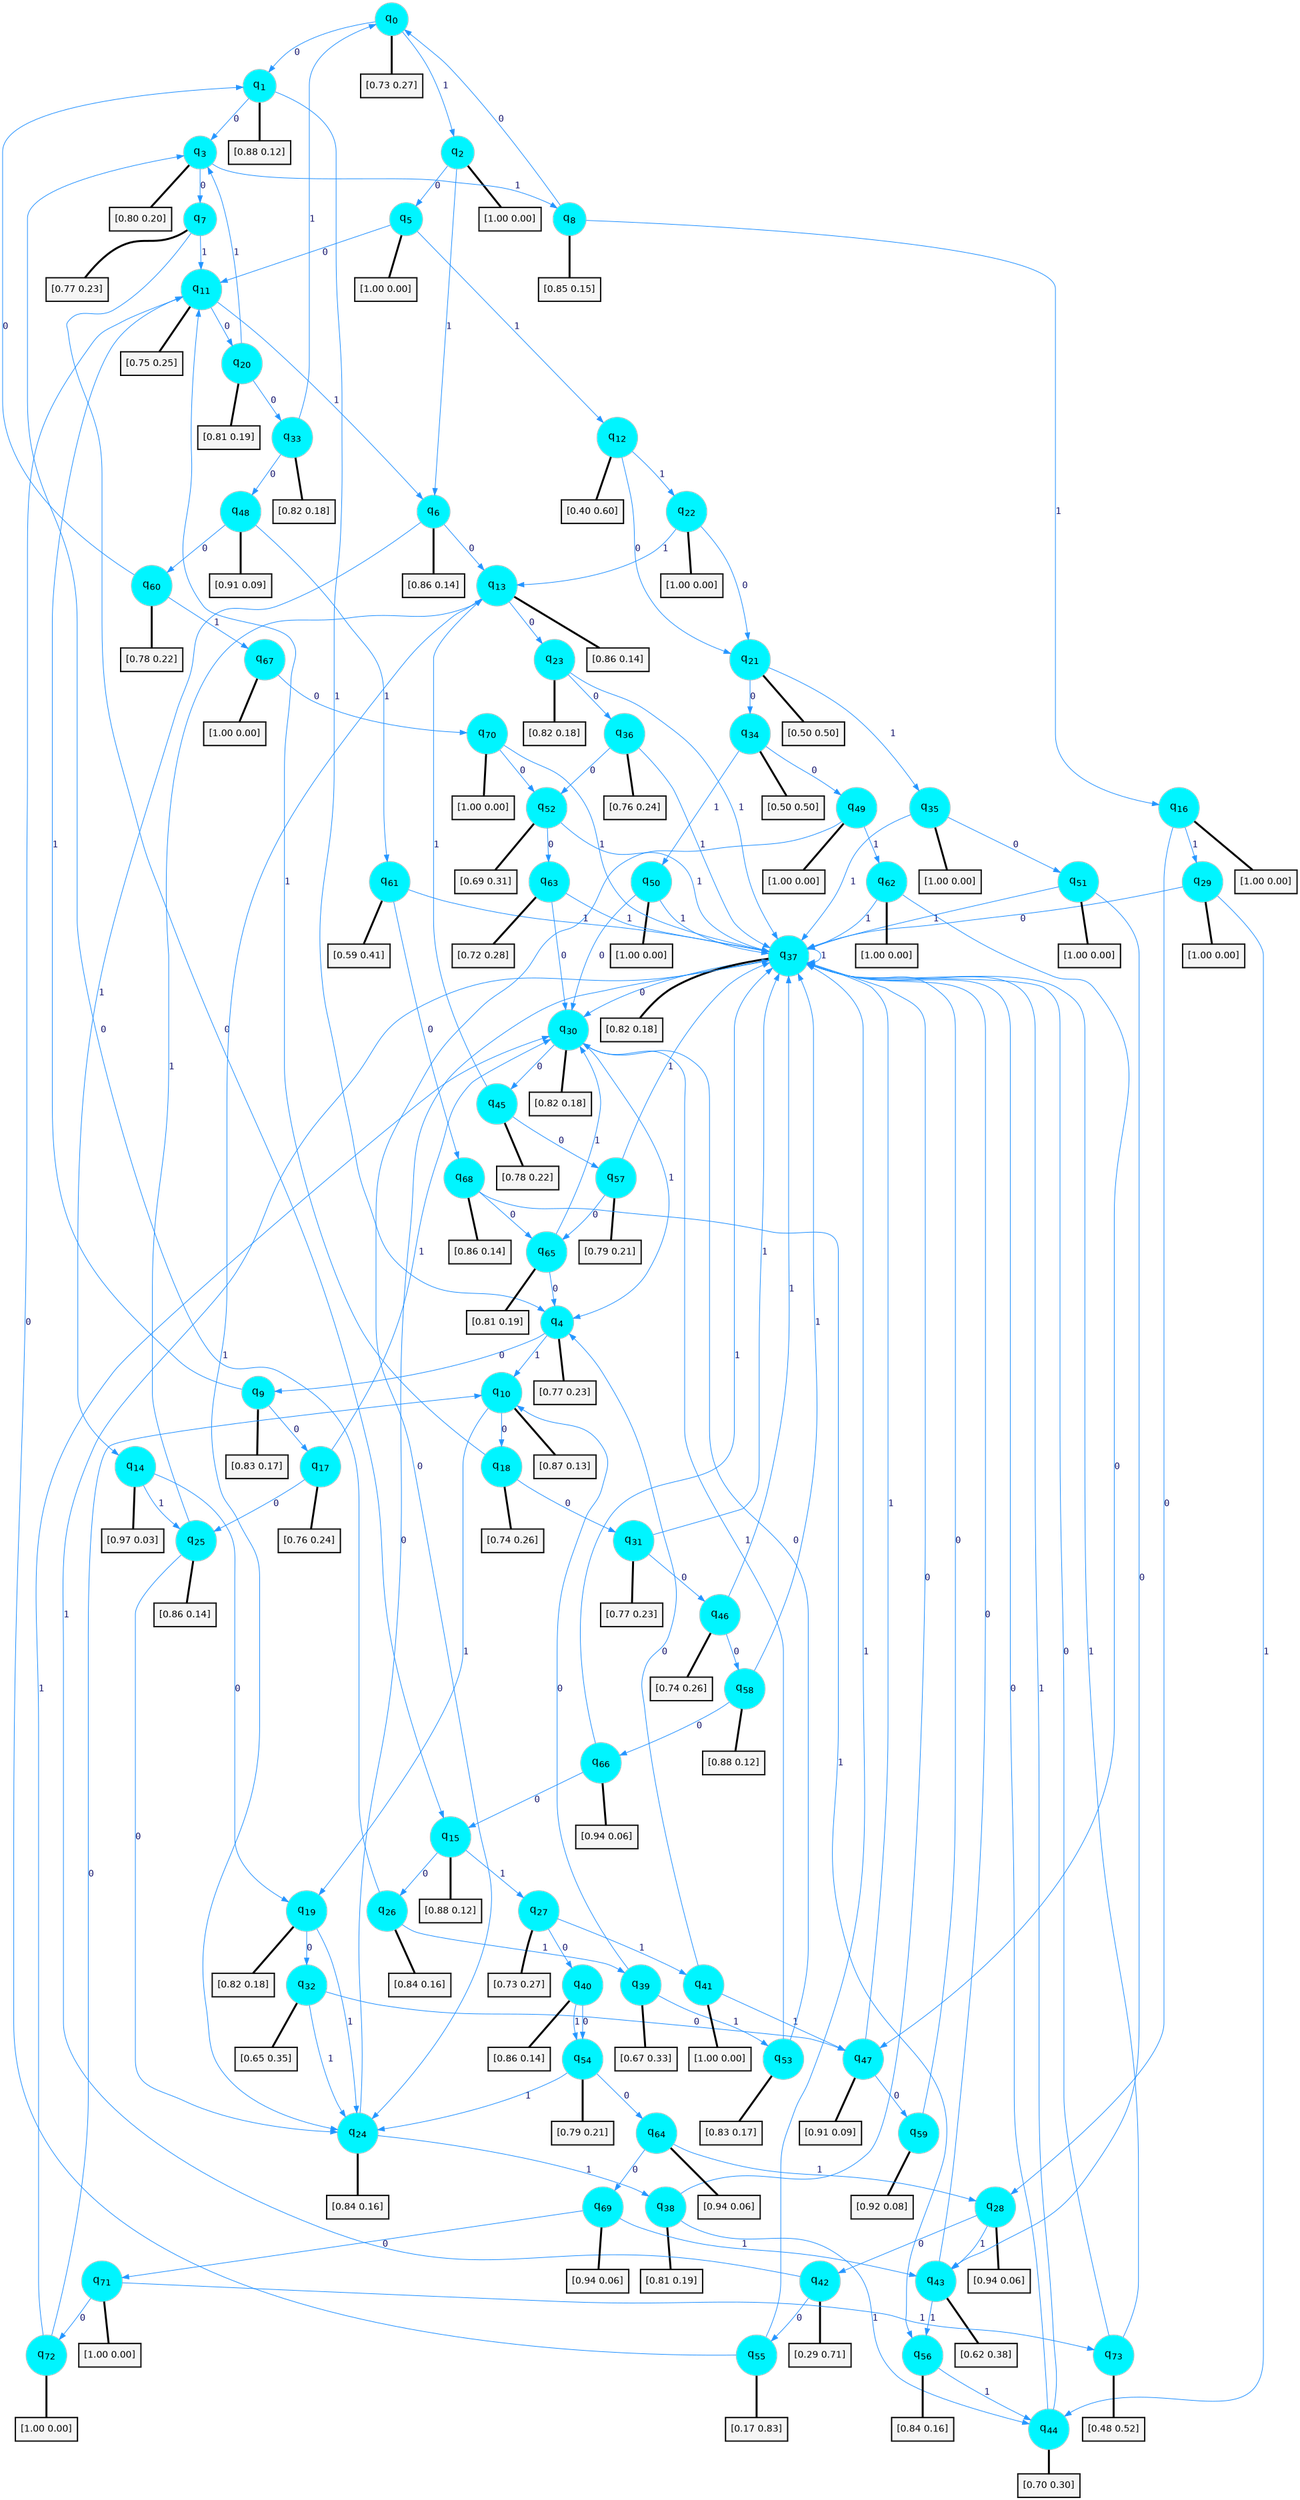 digraph G {
graph [
bgcolor=transparent, dpi=300, rankdir=TD, size="40,25"];
node [
color=gray, fillcolor=turquoise1, fontcolor=black, fontname=Helvetica, fontsize=16, fontweight=bold, shape=circle, style=filled];
edge [
arrowsize=1, color=dodgerblue1, fontcolor=midnightblue, fontname=courier, fontweight=bold, penwidth=1, style=solid, weight=20];
0[label=<q<SUB>0</SUB>>];
1[label=<q<SUB>1</SUB>>];
2[label=<q<SUB>2</SUB>>];
3[label=<q<SUB>3</SUB>>];
4[label=<q<SUB>4</SUB>>];
5[label=<q<SUB>5</SUB>>];
6[label=<q<SUB>6</SUB>>];
7[label=<q<SUB>7</SUB>>];
8[label=<q<SUB>8</SUB>>];
9[label=<q<SUB>9</SUB>>];
10[label=<q<SUB>10</SUB>>];
11[label=<q<SUB>11</SUB>>];
12[label=<q<SUB>12</SUB>>];
13[label=<q<SUB>13</SUB>>];
14[label=<q<SUB>14</SUB>>];
15[label=<q<SUB>15</SUB>>];
16[label=<q<SUB>16</SUB>>];
17[label=<q<SUB>17</SUB>>];
18[label=<q<SUB>18</SUB>>];
19[label=<q<SUB>19</SUB>>];
20[label=<q<SUB>20</SUB>>];
21[label=<q<SUB>21</SUB>>];
22[label=<q<SUB>22</SUB>>];
23[label=<q<SUB>23</SUB>>];
24[label=<q<SUB>24</SUB>>];
25[label=<q<SUB>25</SUB>>];
26[label=<q<SUB>26</SUB>>];
27[label=<q<SUB>27</SUB>>];
28[label=<q<SUB>28</SUB>>];
29[label=<q<SUB>29</SUB>>];
30[label=<q<SUB>30</SUB>>];
31[label=<q<SUB>31</SUB>>];
32[label=<q<SUB>32</SUB>>];
33[label=<q<SUB>33</SUB>>];
34[label=<q<SUB>34</SUB>>];
35[label=<q<SUB>35</SUB>>];
36[label=<q<SUB>36</SUB>>];
37[label=<q<SUB>37</SUB>>];
38[label=<q<SUB>38</SUB>>];
39[label=<q<SUB>39</SUB>>];
40[label=<q<SUB>40</SUB>>];
41[label=<q<SUB>41</SUB>>];
42[label=<q<SUB>42</SUB>>];
43[label=<q<SUB>43</SUB>>];
44[label=<q<SUB>44</SUB>>];
45[label=<q<SUB>45</SUB>>];
46[label=<q<SUB>46</SUB>>];
47[label=<q<SUB>47</SUB>>];
48[label=<q<SUB>48</SUB>>];
49[label=<q<SUB>49</SUB>>];
50[label=<q<SUB>50</SUB>>];
51[label=<q<SUB>51</SUB>>];
52[label=<q<SUB>52</SUB>>];
53[label=<q<SUB>53</SUB>>];
54[label=<q<SUB>54</SUB>>];
55[label=<q<SUB>55</SUB>>];
56[label=<q<SUB>56</SUB>>];
57[label=<q<SUB>57</SUB>>];
58[label=<q<SUB>58</SUB>>];
59[label=<q<SUB>59</SUB>>];
60[label=<q<SUB>60</SUB>>];
61[label=<q<SUB>61</SUB>>];
62[label=<q<SUB>62</SUB>>];
63[label=<q<SUB>63</SUB>>];
64[label=<q<SUB>64</SUB>>];
65[label=<q<SUB>65</SUB>>];
66[label=<q<SUB>66</SUB>>];
67[label=<q<SUB>67</SUB>>];
68[label=<q<SUB>68</SUB>>];
69[label=<q<SUB>69</SUB>>];
70[label=<q<SUB>70</SUB>>];
71[label=<q<SUB>71</SUB>>];
72[label=<q<SUB>72</SUB>>];
73[label=<q<SUB>73</SUB>>];
74[label="[0.73 0.27]", shape=box,fontcolor=black, fontname=Helvetica, fontsize=14, penwidth=2, fillcolor=whitesmoke,color=black];
75[label="[0.88 0.12]", shape=box,fontcolor=black, fontname=Helvetica, fontsize=14, penwidth=2, fillcolor=whitesmoke,color=black];
76[label="[1.00 0.00]", shape=box,fontcolor=black, fontname=Helvetica, fontsize=14, penwidth=2, fillcolor=whitesmoke,color=black];
77[label="[0.80 0.20]", shape=box,fontcolor=black, fontname=Helvetica, fontsize=14, penwidth=2, fillcolor=whitesmoke,color=black];
78[label="[0.77 0.23]", shape=box,fontcolor=black, fontname=Helvetica, fontsize=14, penwidth=2, fillcolor=whitesmoke,color=black];
79[label="[1.00 0.00]", shape=box,fontcolor=black, fontname=Helvetica, fontsize=14, penwidth=2, fillcolor=whitesmoke,color=black];
80[label="[0.86 0.14]", shape=box,fontcolor=black, fontname=Helvetica, fontsize=14, penwidth=2, fillcolor=whitesmoke,color=black];
81[label="[0.77 0.23]", shape=box,fontcolor=black, fontname=Helvetica, fontsize=14, penwidth=2, fillcolor=whitesmoke,color=black];
82[label="[0.85 0.15]", shape=box,fontcolor=black, fontname=Helvetica, fontsize=14, penwidth=2, fillcolor=whitesmoke,color=black];
83[label="[0.83 0.17]", shape=box,fontcolor=black, fontname=Helvetica, fontsize=14, penwidth=2, fillcolor=whitesmoke,color=black];
84[label="[0.87 0.13]", shape=box,fontcolor=black, fontname=Helvetica, fontsize=14, penwidth=2, fillcolor=whitesmoke,color=black];
85[label="[0.75 0.25]", shape=box,fontcolor=black, fontname=Helvetica, fontsize=14, penwidth=2, fillcolor=whitesmoke,color=black];
86[label="[0.40 0.60]", shape=box,fontcolor=black, fontname=Helvetica, fontsize=14, penwidth=2, fillcolor=whitesmoke,color=black];
87[label="[0.86 0.14]", shape=box,fontcolor=black, fontname=Helvetica, fontsize=14, penwidth=2, fillcolor=whitesmoke,color=black];
88[label="[0.97 0.03]", shape=box,fontcolor=black, fontname=Helvetica, fontsize=14, penwidth=2, fillcolor=whitesmoke,color=black];
89[label="[0.88 0.12]", shape=box,fontcolor=black, fontname=Helvetica, fontsize=14, penwidth=2, fillcolor=whitesmoke,color=black];
90[label="[1.00 0.00]", shape=box,fontcolor=black, fontname=Helvetica, fontsize=14, penwidth=2, fillcolor=whitesmoke,color=black];
91[label="[0.76 0.24]", shape=box,fontcolor=black, fontname=Helvetica, fontsize=14, penwidth=2, fillcolor=whitesmoke,color=black];
92[label="[0.74 0.26]", shape=box,fontcolor=black, fontname=Helvetica, fontsize=14, penwidth=2, fillcolor=whitesmoke,color=black];
93[label="[0.82 0.18]", shape=box,fontcolor=black, fontname=Helvetica, fontsize=14, penwidth=2, fillcolor=whitesmoke,color=black];
94[label="[0.81 0.19]", shape=box,fontcolor=black, fontname=Helvetica, fontsize=14, penwidth=2, fillcolor=whitesmoke,color=black];
95[label="[0.50 0.50]", shape=box,fontcolor=black, fontname=Helvetica, fontsize=14, penwidth=2, fillcolor=whitesmoke,color=black];
96[label="[1.00 0.00]", shape=box,fontcolor=black, fontname=Helvetica, fontsize=14, penwidth=2, fillcolor=whitesmoke,color=black];
97[label="[0.82 0.18]", shape=box,fontcolor=black, fontname=Helvetica, fontsize=14, penwidth=2, fillcolor=whitesmoke,color=black];
98[label="[0.84 0.16]", shape=box,fontcolor=black, fontname=Helvetica, fontsize=14, penwidth=2, fillcolor=whitesmoke,color=black];
99[label="[0.86 0.14]", shape=box,fontcolor=black, fontname=Helvetica, fontsize=14, penwidth=2, fillcolor=whitesmoke,color=black];
100[label="[0.84 0.16]", shape=box,fontcolor=black, fontname=Helvetica, fontsize=14, penwidth=2, fillcolor=whitesmoke,color=black];
101[label="[0.73 0.27]", shape=box,fontcolor=black, fontname=Helvetica, fontsize=14, penwidth=2, fillcolor=whitesmoke,color=black];
102[label="[0.94 0.06]", shape=box,fontcolor=black, fontname=Helvetica, fontsize=14, penwidth=2, fillcolor=whitesmoke,color=black];
103[label="[1.00 0.00]", shape=box,fontcolor=black, fontname=Helvetica, fontsize=14, penwidth=2, fillcolor=whitesmoke,color=black];
104[label="[0.82 0.18]", shape=box,fontcolor=black, fontname=Helvetica, fontsize=14, penwidth=2, fillcolor=whitesmoke,color=black];
105[label="[0.77 0.23]", shape=box,fontcolor=black, fontname=Helvetica, fontsize=14, penwidth=2, fillcolor=whitesmoke,color=black];
106[label="[0.65 0.35]", shape=box,fontcolor=black, fontname=Helvetica, fontsize=14, penwidth=2, fillcolor=whitesmoke,color=black];
107[label="[0.82 0.18]", shape=box,fontcolor=black, fontname=Helvetica, fontsize=14, penwidth=2, fillcolor=whitesmoke,color=black];
108[label="[0.50 0.50]", shape=box,fontcolor=black, fontname=Helvetica, fontsize=14, penwidth=2, fillcolor=whitesmoke,color=black];
109[label="[1.00 0.00]", shape=box,fontcolor=black, fontname=Helvetica, fontsize=14, penwidth=2, fillcolor=whitesmoke,color=black];
110[label="[0.76 0.24]", shape=box,fontcolor=black, fontname=Helvetica, fontsize=14, penwidth=2, fillcolor=whitesmoke,color=black];
111[label="[0.82 0.18]", shape=box,fontcolor=black, fontname=Helvetica, fontsize=14, penwidth=2, fillcolor=whitesmoke,color=black];
112[label="[0.81 0.19]", shape=box,fontcolor=black, fontname=Helvetica, fontsize=14, penwidth=2, fillcolor=whitesmoke,color=black];
113[label="[0.67 0.33]", shape=box,fontcolor=black, fontname=Helvetica, fontsize=14, penwidth=2, fillcolor=whitesmoke,color=black];
114[label="[0.86 0.14]", shape=box,fontcolor=black, fontname=Helvetica, fontsize=14, penwidth=2, fillcolor=whitesmoke,color=black];
115[label="[1.00 0.00]", shape=box,fontcolor=black, fontname=Helvetica, fontsize=14, penwidth=2, fillcolor=whitesmoke,color=black];
116[label="[0.29 0.71]", shape=box,fontcolor=black, fontname=Helvetica, fontsize=14, penwidth=2, fillcolor=whitesmoke,color=black];
117[label="[0.62 0.38]", shape=box,fontcolor=black, fontname=Helvetica, fontsize=14, penwidth=2, fillcolor=whitesmoke,color=black];
118[label="[0.70 0.30]", shape=box,fontcolor=black, fontname=Helvetica, fontsize=14, penwidth=2, fillcolor=whitesmoke,color=black];
119[label="[0.78 0.22]", shape=box,fontcolor=black, fontname=Helvetica, fontsize=14, penwidth=2, fillcolor=whitesmoke,color=black];
120[label="[0.74 0.26]", shape=box,fontcolor=black, fontname=Helvetica, fontsize=14, penwidth=2, fillcolor=whitesmoke,color=black];
121[label="[0.91 0.09]", shape=box,fontcolor=black, fontname=Helvetica, fontsize=14, penwidth=2, fillcolor=whitesmoke,color=black];
122[label="[0.91 0.09]", shape=box,fontcolor=black, fontname=Helvetica, fontsize=14, penwidth=2, fillcolor=whitesmoke,color=black];
123[label="[1.00 0.00]", shape=box,fontcolor=black, fontname=Helvetica, fontsize=14, penwidth=2, fillcolor=whitesmoke,color=black];
124[label="[1.00 0.00]", shape=box,fontcolor=black, fontname=Helvetica, fontsize=14, penwidth=2, fillcolor=whitesmoke,color=black];
125[label="[1.00 0.00]", shape=box,fontcolor=black, fontname=Helvetica, fontsize=14, penwidth=2, fillcolor=whitesmoke,color=black];
126[label="[0.69 0.31]", shape=box,fontcolor=black, fontname=Helvetica, fontsize=14, penwidth=2, fillcolor=whitesmoke,color=black];
127[label="[0.83 0.17]", shape=box,fontcolor=black, fontname=Helvetica, fontsize=14, penwidth=2, fillcolor=whitesmoke,color=black];
128[label="[0.79 0.21]", shape=box,fontcolor=black, fontname=Helvetica, fontsize=14, penwidth=2, fillcolor=whitesmoke,color=black];
129[label="[0.17 0.83]", shape=box,fontcolor=black, fontname=Helvetica, fontsize=14, penwidth=2, fillcolor=whitesmoke,color=black];
130[label="[0.84 0.16]", shape=box,fontcolor=black, fontname=Helvetica, fontsize=14, penwidth=2, fillcolor=whitesmoke,color=black];
131[label="[0.79 0.21]", shape=box,fontcolor=black, fontname=Helvetica, fontsize=14, penwidth=2, fillcolor=whitesmoke,color=black];
132[label="[0.88 0.12]", shape=box,fontcolor=black, fontname=Helvetica, fontsize=14, penwidth=2, fillcolor=whitesmoke,color=black];
133[label="[0.92 0.08]", shape=box,fontcolor=black, fontname=Helvetica, fontsize=14, penwidth=2, fillcolor=whitesmoke,color=black];
134[label="[0.78 0.22]", shape=box,fontcolor=black, fontname=Helvetica, fontsize=14, penwidth=2, fillcolor=whitesmoke,color=black];
135[label="[0.59 0.41]", shape=box,fontcolor=black, fontname=Helvetica, fontsize=14, penwidth=2, fillcolor=whitesmoke,color=black];
136[label="[1.00 0.00]", shape=box,fontcolor=black, fontname=Helvetica, fontsize=14, penwidth=2, fillcolor=whitesmoke,color=black];
137[label="[0.72 0.28]", shape=box,fontcolor=black, fontname=Helvetica, fontsize=14, penwidth=2, fillcolor=whitesmoke,color=black];
138[label="[0.94 0.06]", shape=box,fontcolor=black, fontname=Helvetica, fontsize=14, penwidth=2, fillcolor=whitesmoke,color=black];
139[label="[0.81 0.19]", shape=box,fontcolor=black, fontname=Helvetica, fontsize=14, penwidth=2, fillcolor=whitesmoke,color=black];
140[label="[0.94 0.06]", shape=box,fontcolor=black, fontname=Helvetica, fontsize=14, penwidth=2, fillcolor=whitesmoke,color=black];
141[label="[1.00 0.00]", shape=box,fontcolor=black, fontname=Helvetica, fontsize=14, penwidth=2, fillcolor=whitesmoke,color=black];
142[label="[0.86 0.14]", shape=box,fontcolor=black, fontname=Helvetica, fontsize=14, penwidth=2, fillcolor=whitesmoke,color=black];
143[label="[0.94 0.06]", shape=box,fontcolor=black, fontname=Helvetica, fontsize=14, penwidth=2, fillcolor=whitesmoke,color=black];
144[label="[1.00 0.00]", shape=box,fontcolor=black, fontname=Helvetica, fontsize=14, penwidth=2, fillcolor=whitesmoke,color=black];
145[label="[1.00 0.00]", shape=box,fontcolor=black, fontname=Helvetica, fontsize=14, penwidth=2, fillcolor=whitesmoke,color=black];
146[label="[1.00 0.00]", shape=box,fontcolor=black, fontname=Helvetica, fontsize=14, penwidth=2, fillcolor=whitesmoke,color=black];
147[label="[0.48 0.52]", shape=box,fontcolor=black, fontname=Helvetica, fontsize=14, penwidth=2, fillcolor=whitesmoke,color=black];
0->1 [label=0];
0->2 [label=1];
0->74 [arrowhead=none, penwidth=3,color=black];
1->3 [label=0];
1->4 [label=1];
1->75 [arrowhead=none, penwidth=3,color=black];
2->5 [label=0];
2->6 [label=1];
2->76 [arrowhead=none, penwidth=3,color=black];
3->7 [label=0];
3->8 [label=1];
3->77 [arrowhead=none, penwidth=3,color=black];
4->9 [label=0];
4->10 [label=1];
4->78 [arrowhead=none, penwidth=3,color=black];
5->11 [label=0];
5->12 [label=1];
5->79 [arrowhead=none, penwidth=3,color=black];
6->13 [label=0];
6->14 [label=1];
6->80 [arrowhead=none, penwidth=3,color=black];
7->15 [label=0];
7->11 [label=1];
7->81 [arrowhead=none, penwidth=3,color=black];
8->0 [label=0];
8->16 [label=1];
8->82 [arrowhead=none, penwidth=3,color=black];
9->17 [label=0];
9->11 [label=1];
9->83 [arrowhead=none, penwidth=3,color=black];
10->18 [label=0];
10->19 [label=1];
10->84 [arrowhead=none, penwidth=3,color=black];
11->20 [label=0];
11->6 [label=1];
11->85 [arrowhead=none, penwidth=3,color=black];
12->21 [label=0];
12->22 [label=1];
12->86 [arrowhead=none, penwidth=3,color=black];
13->23 [label=0];
13->24 [label=1];
13->87 [arrowhead=none, penwidth=3,color=black];
14->19 [label=0];
14->25 [label=1];
14->88 [arrowhead=none, penwidth=3,color=black];
15->26 [label=0];
15->27 [label=1];
15->89 [arrowhead=none, penwidth=3,color=black];
16->28 [label=0];
16->29 [label=1];
16->90 [arrowhead=none, penwidth=3,color=black];
17->25 [label=0];
17->30 [label=1];
17->91 [arrowhead=none, penwidth=3,color=black];
18->31 [label=0];
18->11 [label=1];
18->92 [arrowhead=none, penwidth=3,color=black];
19->32 [label=0];
19->24 [label=1];
19->93 [arrowhead=none, penwidth=3,color=black];
20->33 [label=0];
20->3 [label=1];
20->94 [arrowhead=none, penwidth=3,color=black];
21->34 [label=0];
21->35 [label=1];
21->95 [arrowhead=none, penwidth=3,color=black];
22->21 [label=0];
22->13 [label=1];
22->96 [arrowhead=none, penwidth=3,color=black];
23->36 [label=0];
23->37 [label=1];
23->97 [arrowhead=none, penwidth=3,color=black];
24->37 [label=0];
24->38 [label=1];
24->98 [arrowhead=none, penwidth=3,color=black];
25->24 [label=0];
25->13 [label=1];
25->99 [arrowhead=none, penwidth=3,color=black];
26->3 [label=0];
26->39 [label=1];
26->100 [arrowhead=none, penwidth=3,color=black];
27->40 [label=0];
27->41 [label=1];
27->101 [arrowhead=none, penwidth=3,color=black];
28->42 [label=0];
28->43 [label=1];
28->102 [arrowhead=none, penwidth=3,color=black];
29->37 [label=0];
29->44 [label=1];
29->103 [arrowhead=none, penwidth=3,color=black];
30->45 [label=0];
30->4 [label=1];
30->104 [arrowhead=none, penwidth=3,color=black];
31->46 [label=0];
31->37 [label=1];
31->105 [arrowhead=none, penwidth=3,color=black];
32->47 [label=0];
32->24 [label=1];
32->106 [arrowhead=none, penwidth=3,color=black];
33->48 [label=0];
33->0 [label=1];
33->107 [arrowhead=none, penwidth=3,color=black];
34->49 [label=0];
34->50 [label=1];
34->108 [arrowhead=none, penwidth=3,color=black];
35->51 [label=0];
35->37 [label=1];
35->109 [arrowhead=none, penwidth=3,color=black];
36->52 [label=0];
36->37 [label=1];
36->110 [arrowhead=none, penwidth=3,color=black];
37->30 [label=0];
37->37 [label=1];
37->111 [arrowhead=none, penwidth=3,color=black];
38->37 [label=0];
38->44 [label=1];
38->112 [arrowhead=none, penwidth=3,color=black];
39->10 [label=0];
39->53 [label=1];
39->113 [arrowhead=none, penwidth=3,color=black];
40->54 [label=0];
40->54 [label=1];
40->114 [arrowhead=none, penwidth=3,color=black];
41->4 [label=0];
41->47 [label=1];
41->115 [arrowhead=none, penwidth=3,color=black];
42->55 [label=0];
42->37 [label=1];
42->116 [arrowhead=none, penwidth=3,color=black];
43->37 [label=0];
43->56 [label=1];
43->117 [arrowhead=none, penwidth=3,color=black];
44->37 [label=0];
44->37 [label=1];
44->118 [arrowhead=none, penwidth=3,color=black];
45->57 [label=0];
45->13 [label=1];
45->119 [arrowhead=none, penwidth=3,color=black];
46->58 [label=0];
46->37 [label=1];
46->120 [arrowhead=none, penwidth=3,color=black];
47->59 [label=0];
47->37 [label=1];
47->121 [arrowhead=none, penwidth=3,color=black];
48->60 [label=0];
48->61 [label=1];
48->122 [arrowhead=none, penwidth=3,color=black];
49->24 [label=0];
49->62 [label=1];
49->123 [arrowhead=none, penwidth=3,color=black];
50->30 [label=0];
50->37 [label=1];
50->124 [arrowhead=none, penwidth=3,color=black];
51->43 [label=0];
51->37 [label=1];
51->125 [arrowhead=none, penwidth=3,color=black];
52->63 [label=0];
52->37 [label=1];
52->126 [arrowhead=none, penwidth=3,color=black];
53->30 [label=0];
53->30 [label=1];
53->127 [arrowhead=none, penwidth=3,color=black];
54->64 [label=0];
54->24 [label=1];
54->128 [arrowhead=none, penwidth=3,color=black];
55->11 [label=0];
55->37 [label=1];
55->129 [arrowhead=none, penwidth=3,color=black];
56->44 [label=1];
56->130 [arrowhead=none, penwidth=3,color=black];
57->65 [label=0];
57->37 [label=1];
57->131 [arrowhead=none, penwidth=3,color=black];
58->66 [label=0];
58->37 [label=1];
58->132 [arrowhead=none, penwidth=3,color=black];
59->37 [label=0];
59->133 [arrowhead=none, penwidth=3,color=black];
60->1 [label=0];
60->67 [label=1];
60->134 [arrowhead=none, penwidth=3,color=black];
61->68 [label=0];
61->37 [label=1];
61->135 [arrowhead=none, penwidth=3,color=black];
62->47 [label=0];
62->37 [label=1];
62->136 [arrowhead=none, penwidth=3,color=black];
63->30 [label=0];
63->37 [label=1];
63->137 [arrowhead=none, penwidth=3,color=black];
64->69 [label=0];
64->28 [label=1];
64->138 [arrowhead=none, penwidth=3,color=black];
65->4 [label=0];
65->30 [label=1];
65->139 [arrowhead=none, penwidth=3,color=black];
66->15 [label=0];
66->37 [label=1];
66->140 [arrowhead=none, penwidth=3,color=black];
67->70 [label=0];
67->141 [arrowhead=none, penwidth=3,color=black];
68->65 [label=0];
68->56 [label=1];
68->142 [arrowhead=none, penwidth=3,color=black];
69->71 [label=0];
69->43 [label=1];
69->143 [arrowhead=none, penwidth=3,color=black];
70->52 [label=0];
70->37 [label=1];
70->144 [arrowhead=none, penwidth=3,color=black];
71->72 [label=0];
71->73 [label=1];
71->145 [arrowhead=none, penwidth=3,color=black];
72->10 [label=0];
72->30 [label=1];
72->146 [arrowhead=none, penwidth=3,color=black];
73->37 [label=0];
73->37 [label=1];
73->147 [arrowhead=none, penwidth=3,color=black];
}
